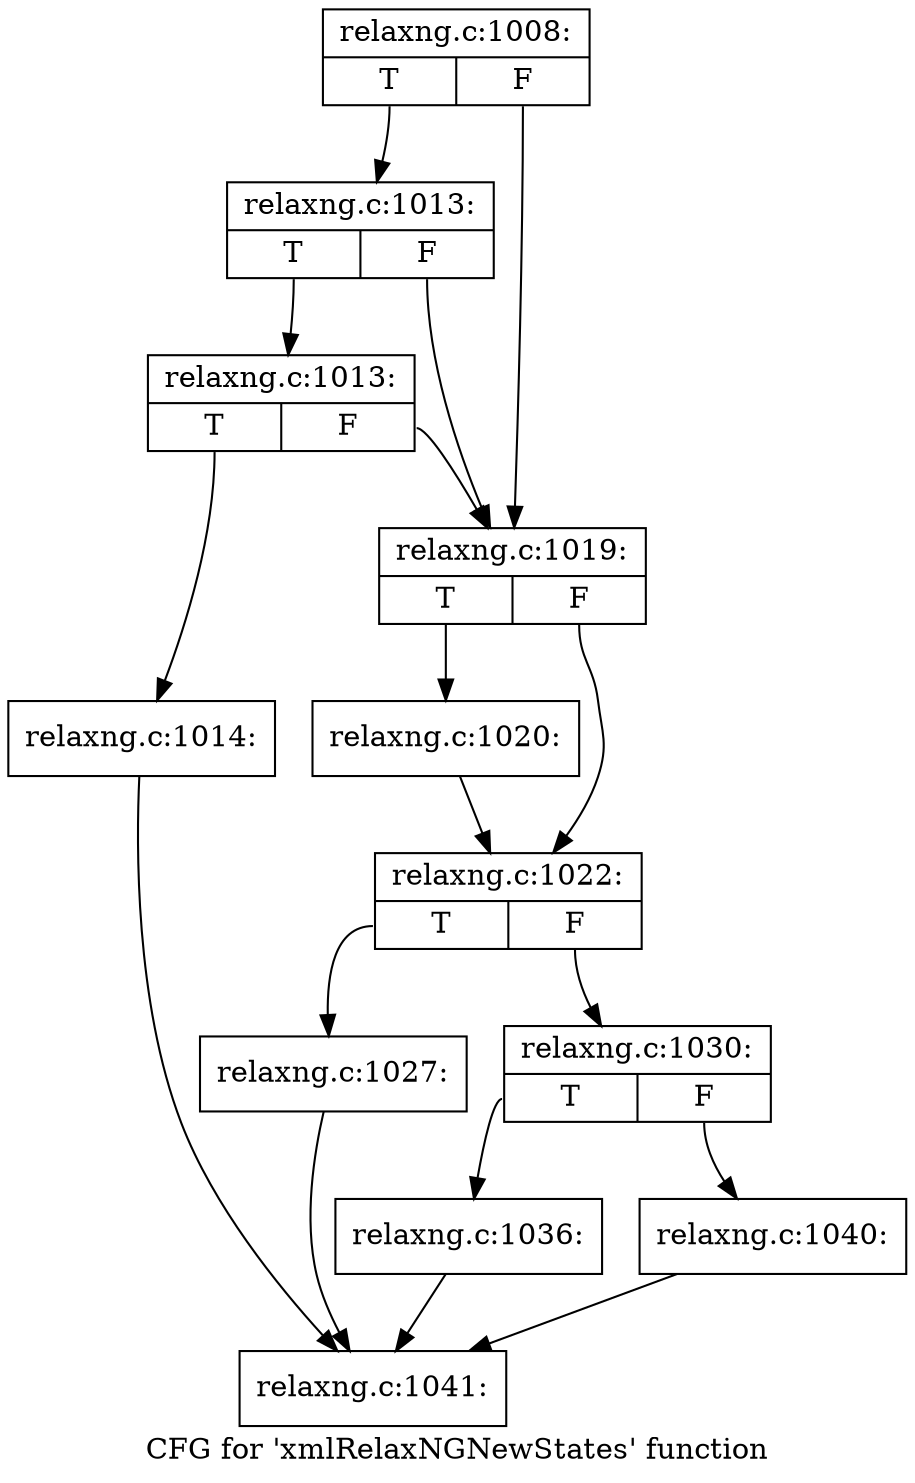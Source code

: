 digraph "CFG for 'xmlRelaxNGNewStates' function" {
	label="CFG for 'xmlRelaxNGNewStates' function";

	Node0x555e9c710ac0 [shape=record,label="{relaxng.c:1008:|{<s0>T|<s1>F}}"];
	Node0x555e9c710ac0:s0 -> Node0x555e9c714b10;
	Node0x555e9c710ac0:s1 -> Node0x555e9c714a40;
	Node0x555e9c714b10 [shape=record,label="{relaxng.c:1013:|{<s0>T|<s1>F}}"];
	Node0x555e9c714b10:s0 -> Node0x555e9c714a90;
	Node0x555e9c714b10:s1 -> Node0x555e9c714a40;
	Node0x555e9c714a90 [shape=record,label="{relaxng.c:1013:|{<s0>T|<s1>F}}"];
	Node0x555e9c714a90:s0 -> Node0x555e9c7149f0;
	Node0x555e9c714a90:s1 -> Node0x555e9c714a40;
	Node0x555e9c7149f0 [shape=record,label="{relaxng.c:1014:}"];
	Node0x555e9c7149f0 -> Node0x555e9c710b10;
	Node0x555e9c714a40 [shape=record,label="{relaxng.c:1019:|{<s0>T|<s1>F}}"];
	Node0x555e9c714a40:s0 -> Node0x555e9c716090;
	Node0x555e9c714a40:s1 -> Node0x555e9c7160e0;
	Node0x555e9c716090 [shape=record,label="{relaxng.c:1020:}"];
	Node0x555e9c716090 -> Node0x555e9c7160e0;
	Node0x555e9c7160e0 [shape=record,label="{relaxng.c:1022:|{<s0>T|<s1>F}}"];
	Node0x555e9c7160e0:s0 -> Node0x555e9c716c00;
	Node0x555e9c7160e0:s1 -> Node0x555e9c716c50;
	Node0x555e9c716c00 [shape=record,label="{relaxng.c:1027:}"];
	Node0x555e9c716c00 -> Node0x555e9c710b10;
	Node0x555e9c716c50 [shape=record,label="{relaxng.c:1030:|{<s0>T|<s1>F}}"];
	Node0x555e9c716c50:s0 -> Node0x555e9c717db0;
	Node0x555e9c716c50:s1 -> Node0x555e9c717e00;
	Node0x555e9c717db0 [shape=record,label="{relaxng.c:1036:}"];
	Node0x555e9c717db0 -> Node0x555e9c710b10;
	Node0x555e9c717e00 [shape=record,label="{relaxng.c:1040:}"];
	Node0x555e9c717e00 -> Node0x555e9c710b10;
	Node0x555e9c710b10 [shape=record,label="{relaxng.c:1041:}"];
}
